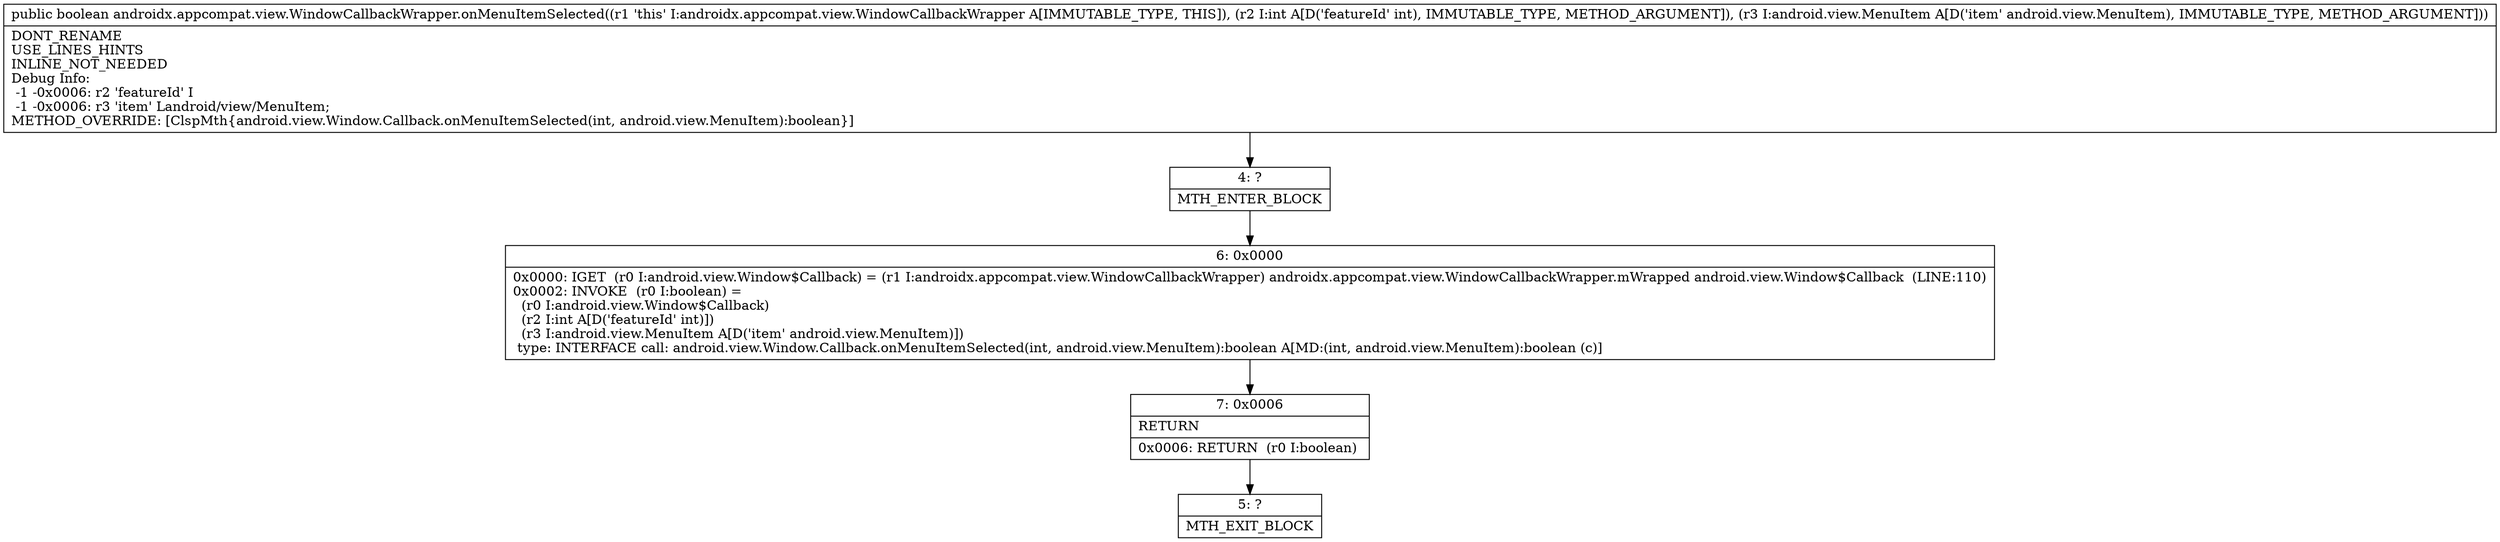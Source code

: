 digraph "CFG forandroidx.appcompat.view.WindowCallbackWrapper.onMenuItemSelected(ILandroid\/view\/MenuItem;)Z" {
Node_4 [shape=record,label="{4\:\ ?|MTH_ENTER_BLOCK\l}"];
Node_6 [shape=record,label="{6\:\ 0x0000|0x0000: IGET  (r0 I:android.view.Window$Callback) = (r1 I:androidx.appcompat.view.WindowCallbackWrapper) androidx.appcompat.view.WindowCallbackWrapper.mWrapped android.view.Window$Callback  (LINE:110)\l0x0002: INVOKE  (r0 I:boolean) = \l  (r0 I:android.view.Window$Callback)\l  (r2 I:int A[D('featureId' int)])\l  (r3 I:android.view.MenuItem A[D('item' android.view.MenuItem)])\l type: INTERFACE call: android.view.Window.Callback.onMenuItemSelected(int, android.view.MenuItem):boolean A[MD:(int, android.view.MenuItem):boolean (c)]\l}"];
Node_7 [shape=record,label="{7\:\ 0x0006|RETURN\l|0x0006: RETURN  (r0 I:boolean) \l}"];
Node_5 [shape=record,label="{5\:\ ?|MTH_EXIT_BLOCK\l}"];
MethodNode[shape=record,label="{public boolean androidx.appcompat.view.WindowCallbackWrapper.onMenuItemSelected((r1 'this' I:androidx.appcompat.view.WindowCallbackWrapper A[IMMUTABLE_TYPE, THIS]), (r2 I:int A[D('featureId' int), IMMUTABLE_TYPE, METHOD_ARGUMENT]), (r3 I:android.view.MenuItem A[D('item' android.view.MenuItem), IMMUTABLE_TYPE, METHOD_ARGUMENT]))  | DONT_RENAME\lUSE_LINES_HINTS\lINLINE_NOT_NEEDED\lDebug Info:\l  \-1 \-0x0006: r2 'featureId' I\l  \-1 \-0x0006: r3 'item' Landroid\/view\/MenuItem;\lMETHOD_OVERRIDE: [ClspMth\{android.view.Window.Callback.onMenuItemSelected(int, android.view.MenuItem):boolean\}]\l}"];
MethodNode -> Node_4;Node_4 -> Node_6;
Node_6 -> Node_7;
Node_7 -> Node_5;
}

